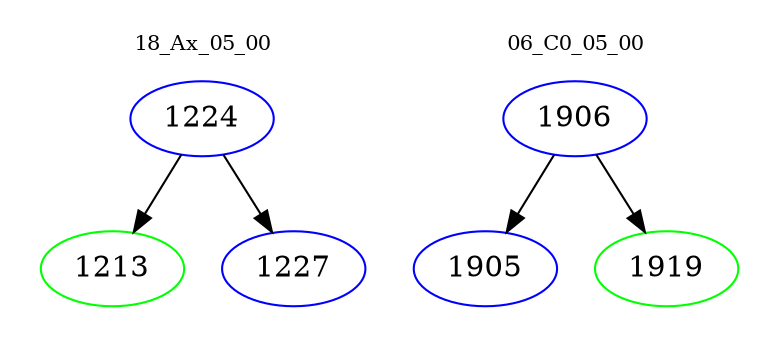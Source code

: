 digraph{
subgraph cluster_0 {
color = white
label = "18_Ax_05_00";
fontsize=10;
T0_1224 [label="1224", color="blue"]
T0_1224 -> T0_1213 [color="black"]
T0_1213 [label="1213", color="green"]
T0_1224 -> T0_1227 [color="black"]
T0_1227 [label="1227", color="blue"]
}
subgraph cluster_1 {
color = white
label = "06_C0_05_00";
fontsize=10;
T1_1906 [label="1906", color="blue"]
T1_1906 -> T1_1905 [color="black"]
T1_1905 [label="1905", color="blue"]
T1_1906 -> T1_1919 [color="black"]
T1_1919 [label="1919", color="green"]
}
}
